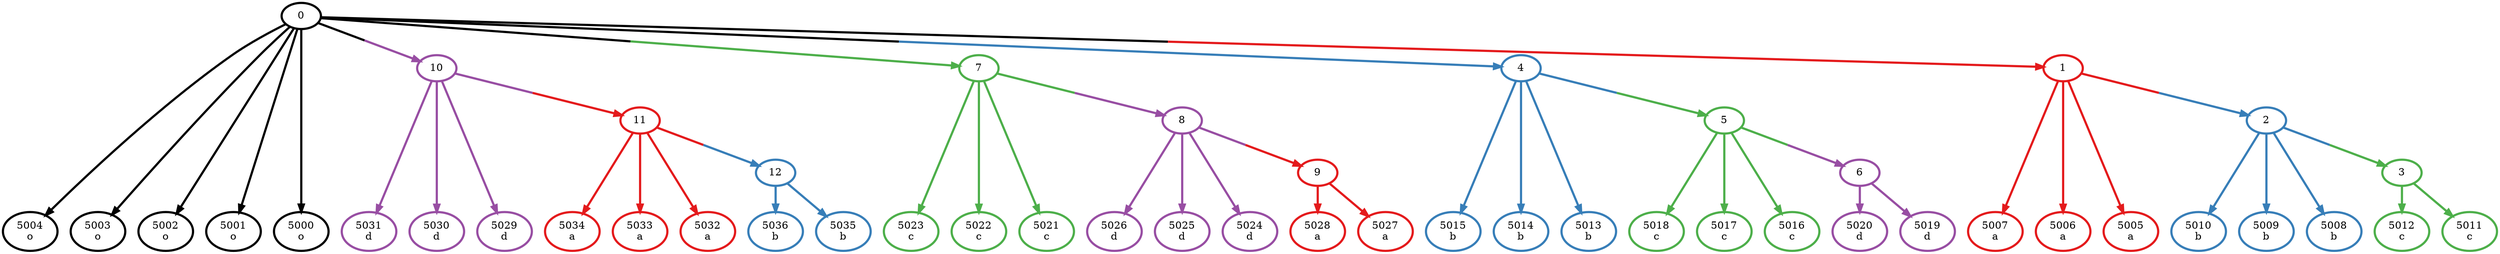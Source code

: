 digraph T {
	{
		rank=same
		49 [penwidth=3,colorscheme=set19,color=2,label="5036\nb"]
		48 [penwidth=3,colorscheme=set19,color=2,label="5035\nb"]
		47 [penwidth=3,colorscheme=set19,color=1,label="5034\na"]
		46 [penwidth=3,colorscheme=set19,color=1,label="5033\na"]
		45 [penwidth=3,colorscheme=set19,color=1,label="5032\na"]
		43 [penwidth=3,colorscheme=set19,color=4,label="5031\nd"]
		42 [penwidth=3,colorscheme=set19,color=4,label="5030\nd"]
		41 [penwidth=3,colorscheme=set19,color=4,label="5029\nd"]
		39 [penwidth=3,colorscheme=set19,color=1,label="5028\na"]
		38 [penwidth=3,colorscheme=set19,color=1,label="5027\na"]
		37 [penwidth=3,colorscheme=set19,color=4,label="5026\nd"]
		36 [penwidth=3,colorscheme=set19,color=4,label="5025\nd"]
		35 [penwidth=3,colorscheme=set19,color=4,label="5024\nd"]
		33 [penwidth=3,colorscheme=set19,color=3,label="5023\nc"]
		32 [penwidth=3,colorscheme=set19,color=3,label="5022\nc"]
		31 [penwidth=3,colorscheme=set19,color=3,label="5021\nc"]
		29 [penwidth=3,colorscheme=set19,color=4,label="5020\nd"]
		28 [penwidth=3,colorscheme=set19,color=4,label="5019\nd"]
		27 [penwidth=3,colorscheme=set19,color=3,label="5018\nc"]
		26 [penwidth=3,colorscheme=set19,color=3,label="5017\nc"]
		25 [penwidth=3,colorscheme=set19,color=3,label="5016\nc"]
		23 [penwidth=3,colorscheme=set19,color=2,label="5015\nb"]
		22 [penwidth=3,colorscheme=set19,color=2,label="5014\nb"]
		21 [penwidth=3,colorscheme=set19,color=2,label="5013\nb"]
		19 [penwidth=3,colorscheme=set19,color=3,label="5012\nc"]
		18 [penwidth=3,colorscheme=set19,color=3,label="5011\nc"]
		17 [penwidth=3,colorscheme=set19,color=2,label="5010\nb"]
		16 [penwidth=3,colorscheme=set19,color=2,label="5009\nb"]
		15 [penwidth=3,colorscheme=set19,color=2,label="5008\nb"]
		13 [penwidth=3,colorscheme=set19,color=1,label="5007\na"]
		12 [penwidth=3,colorscheme=set19,color=1,label="5006\na"]
		11 [penwidth=3,colorscheme=set19,color=1,label="5005\na"]
		9 [penwidth=3,colorscheme=set19,color=-1034274336,label="5004\no"]
		8 [penwidth=3,colorscheme=set19,color=-1034274336,label="5003\no"]
		7 [penwidth=3,colorscheme=set19,color=-1034274336,label="5002\no"]
		6 [penwidth=3,colorscheme=set19,color=-1034274336,label="5001\no"]
		5 [penwidth=3,colorscheme=set19,color=-1034274336,label="5000\no"]
	}
	44 [penwidth=3,colorscheme=set19,color=2,label="12"]
	40 [penwidth=3,colorscheme=set19,color=1,label="11"]
	34 [penwidth=3,colorscheme=set19,color=1,label="9"]
	30 [penwidth=3,colorscheme=set19,color=4,label="8"]
	24 [penwidth=3,colorscheme=set19,color=4,label="6"]
	20 [penwidth=3,colorscheme=set19,color=3,label="5"]
	14 [penwidth=3,colorscheme=set19,color=3,label="3"]
	10 [penwidth=3,colorscheme=set19,color=2,label="2"]
	4 [penwidth=3,colorscheme=set19,color=4,label="10"]
	3 [penwidth=3,colorscheme=set19,color=3,label="7"]
	2 [penwidth=3,colorscheme=set19,color=2,label="4"]
	1 [penwidth=3,colorscheme=set19,color=1,label="1"]
	0 [penwidth=3,colorscheme=set19,color=-1034274336,label="0"]
	44 -> 49 [penwidth=3,colorscheme=set19,color=2]
	44 -> 48 [penwidth=3,colorscheme=set19,color=2]
	40 -> 47 [penwidth=3,colorscheme=set19,color=1]
	40 -> 46 [penwidth=3,colorscheme=set19,color=1]
	40 -> 45 [penwidth=3,colorscheme=set19,color=1]
	40 -> 44 [penwidth=3,colorscheme=set19,color="1;0.5:2"]
	34 -> 39 [penwidth=3,colorscheme=set19,color=1]
	34 -> 38 [penwidth=3,colorscheme=set19,color=1]
	30 -> 37 [penwidth=3,colorscheme=set19,color=4]
	30 -> 36 [penwidth=3,colorscheme=set19,color=4]
	30 -> 35 [penwidth=3,colorscheme=set19,color=4]
	30 -> 34 [penwidth=3,colorscheme=set19,color="4;0.5:1"]
	24 -> 29 [penwidth=3,colorscheme=set19,color=4]
	24 -> 28 [penwidth=3,colorscheme=set19,color=4]
	20 -> 27 [penwidth=3,colorscheme=set19,color=3]
	20 -> 26 [penwidth=3,colorscheme=set19,color=3]
	20 -> 25 [penwidth=3,colorscheme=set19,color=3]
	20 -> 24 [penwidth=3,colorscheme=set19,color="3;0.5:4"]
	14 -> 19 [penwidth=3,colorscheme=set19,color=3]
	14 -> 18 [penwidth=3,colorscheme=set19,color=3]
	10 -> 17 [penwidth=3,colorscheme=set19,color=2]
	10 -> 16 [penwidth=3,colorscheme=set19,color=2]
	10 -> 15 [penwidth=3,colorscheme=set19,color=2]
	10 -> 14 [penwidth=3,colorscheme=set19,color="2;0.5:3"]
	4 -> 43 [penwidth=3,colorscheme=set19,color=4]
	4 -> 42 [penwidth=3,colorscheme=set19,color=4]
	4 -> 41 [penwidth=3,colorscheme=set19,color=4]
	4 -> 40 [penwidth=3,colorscheme=set19,color="4;0.5:1"]
	3 -> 33 [penwidth=3,colorscheme=set19,color=3]
	3 -> 32 [penwidth=3,colorscheme=set19,color=3]
	3 -> 31 [penwidth=3,colorscheme=set19,color=3]
	3 -> 30 [penwidth=3,colorscheme=set19,color="3;0.5:4"]
	2 -> 23 [penwidth=3,colorscheme=set19,color=2]
	2 -> 22 [penwidth=3,colorscheme=set19,color=2]
	2 -> 21 [penwidth=3,colorscheme=set19,color=2]
	2 -> 20 [penwidth=3,colorscheme=set19,color="2;0.5:3"]
	1 -> 13 [penwidth=3,colorscheme=set19,color=1]
	1 -> 12 [penwidth=3,colorscheme=set19,color=1]
	1 -> 11 [penwidth=3,colorscheme=set19,color=1]
	1 -> 10 [penwidth=3,colorscheme=set19,color="1;0.5:2"]
	0 -> 9 [penwidth=3,colorscheme=set19,color=-1034274336]
	0 -> 8 [penwidth=3,colorscheme=set19,color=-1034274336]
	0 -> 7 [penwidth=3,colorscheme=set19,color=-1034274336]
	0 -> 6 [penwidth=3,colorscheme=set19,color=-1034274336]
	0 -> 5 [penwidth=3,colorscheme=set19,color=-1034274336]
	0 -> 4 [penwidth=3,colorscheme=set19,color="-1034274336;0.5:4"]
	0 -> 3 [penwidth=3,colorscheme=set19,color="-1034274336;0.5:3"]
	0 -> 2 [penwidth=3,colorscheme=set19,color="-1034274336;0.5:2"]
	0 -> 1 [penwidth=3,colorscheme=set19,color="-1034274336;0.5:1"]
}
